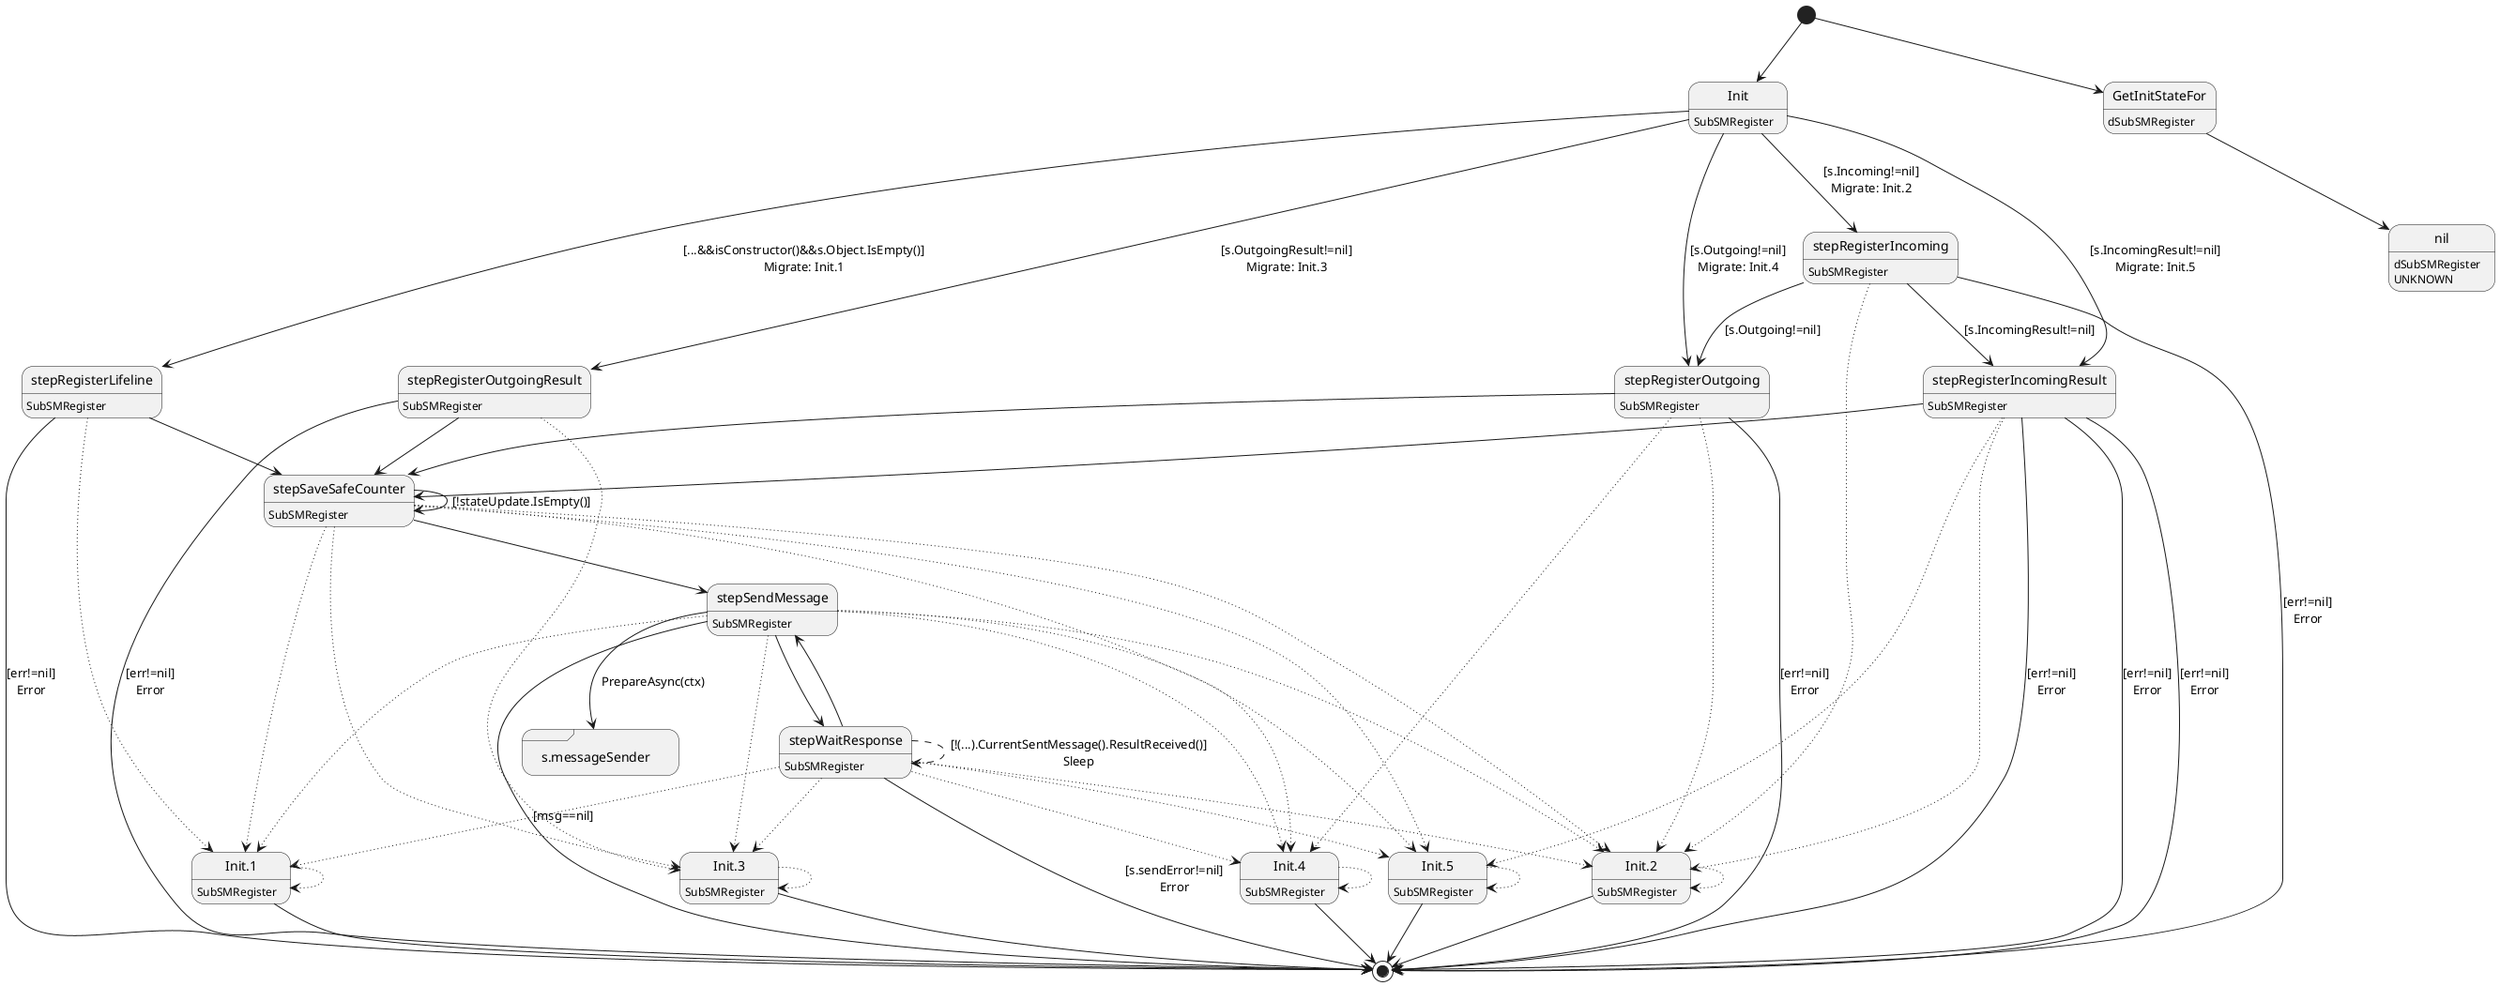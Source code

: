 @startuml
state "Init" as T01_S001
T01_S001 : SubSMRegister
[*] --> T01_S001
T01_S001 --> T01_S007 : [...&&isConstructor()&&s.Object.IsEmpty()]\nMigrate: Init.1
T01_S001 --> T01_S008 : [s.Incoming!=nil]\nMigrate: Init.2
T01_S001 --> T01_S010 : [s.OutgoingResult!=nil]\nMigrate: Init.3
T01_S001 --> T01_S009 : [s.Outgoing!=nil]\nMigrate: Init.4
T01_S001 --> T01_S011 : [s.IncomingResult!=nil]\nMigrate: Init.5
state "Init.1" as T01_S002
T01_S002 : SubSMRegister
T01_S002 --[dotted]> T01_S002
T01_S002 --> [*]
state "Init.2" as T01_S003
T01_S003 : SubSMRegister
T01_S003 --[dotted]> T01_S003
T01_S003 --> [*]
state "Init.3" as T01_S004
T01_S004 : SubSMRegister
T01_S004 --[dotted]> T01_S004
T01_S004 --> [*]
state "Init.4" as T01_S005
T01_S005 : SubSMRegister
T01_S005 --[dotted]> T01_S005
T01_S005 --> [*]
state "Init.5" as T01_S006
T01_S006 : SubSMRegister
T01_S006 --[dotted]> T01_S006
T01_S006 --> [*]
state "s.messageSender" as T01_S014 <<sdlreceive>>
state "stepRegisterIncoming" as T01_S008
T01_S008 : SubSMRegister
T01_S008 --[dotted]> T01_S003
T01_S008 --> [*] : [err!=nil]\nError
T01_S008 --> T01_S009 : [s.Outgoing!=nil]
T01_S008 --> T01_S011 : [s.IncomingResult!=nil]
state "stepRegisterIncomingResult" as T01_S011
T01_S011 : SubSMRegister
T01_S011 --[dotted]> T01_S003
T01_S011 --[dotted]> T01_S006
T01_S011 --> [*] : [err!=nil]\nError
T01_S011 --> [*] : [err!=nil]\nError
T01_S011 --> [*] : [err!=nil]\nError
T01_S011 --> T01_S012
state "stepRegisterLifeline" as T01_S007
T01_S007 : SubSMRegister
T01_S007 --[dotted]> T01_S002
T01_S007 --> [*] : [err!=nil]\nError
T01_S007 --> T01_S012
state "stepRegisterOutgoing" as T01_S009
T01_S009 : SubSMRegister
T01_S009 --[dotted]> T01_S003
T01_S009 --[dotted]> T01_S005
T01_S009 --> [*] : [err!=nil]\nError
T01_S009 --> T01_S012
state "stepRegisterOutgoingResult" as T01_S010
T01_S010 : SubSMRegister
T01_S010 --[dotted]> T01_S004
T01_S010 --> [*] : [err!=nil]\nError
T01_S010 --> T01_S012
state "stepSaveSafeCounter" as T01_S012
T01_S012 : SubSMRegister
T01_S012 --[dotted]> T01_S002
T01_S012 --[dotted]> T01_S003
T01_S012 --[dotted]> T01_S004
T01_S012 --[dotted]> T01_S005
T01_S012 --[dotted]> T01_S006
T01_S012 --> T01_S012 : [!stateUpdate.IsEmpty()]
T01_S012 --> T01_S013
state "stepSendMessage" as T01_S013
T01_S013 : SubSMRegister
T01_S013 --[dotted]> T01_S002
T01_S013 --[dotted]> T01_S003
T01_S013 --[dotted]> T01_S004
T01_S013 --[dotted]> T01_S005
T01_S013 --[dotted]> T01_S006
T01_S013 --> [*] : [msg==nil]
T01_S013 --> T01_S014 : PrepareAsync(ctx)
T01_S013 --> T01_S015
state "stepWaitResponse" as T01_S015
T01_S015 : SubSMRegister
T01_S015 --[dotted]> T01_S002
T01_S015 --[dotted]> T01_S003
T01_S015 --[dotted]> T01_S004
T01_S015 --[dotted]> T01_S005
T01_S015 --[dotted]> T01_S006
T01_S015 --> [*] : [s.sendError!=nil]\nError
T01_S015 --[dashed]> T01_S015 : [!(...).CurrentSentMessage().ResultReceived()]\nSleep
T01_S015 --> T01_S013
state "GetInitStateFor" as T00_S001
T00_S001 : dSubSMRegister
[*] --> T00_S001
state "nil" as T00_U001
T00_U001 : dSubSMRegister
T00_U001 : UNKNOWN 
T00_S001 --> T00_U001
@enduml
